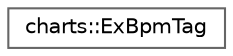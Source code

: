 digraph "Graphical Class Hierarchy"
{
 // LATEX_PDF_SIZE
  bgcolor="transparent";
  edge [fontname=Helvetica,fontsize=10,labelfontname=Helvetica,labelfontsize=10];
  node [fontname=Helvetica,fontsize=10,shape=box,height=0.2,width=0.4];
  rankdir="LR";
  Node0 [id="Node000000",label="charts::ExBpmTag",height=0.2,width=0.4,color="grey40", fillcolor="white", style="filled",URL="$structcharts_1_1ExBpmTag.html",tooltip=" "];
}
